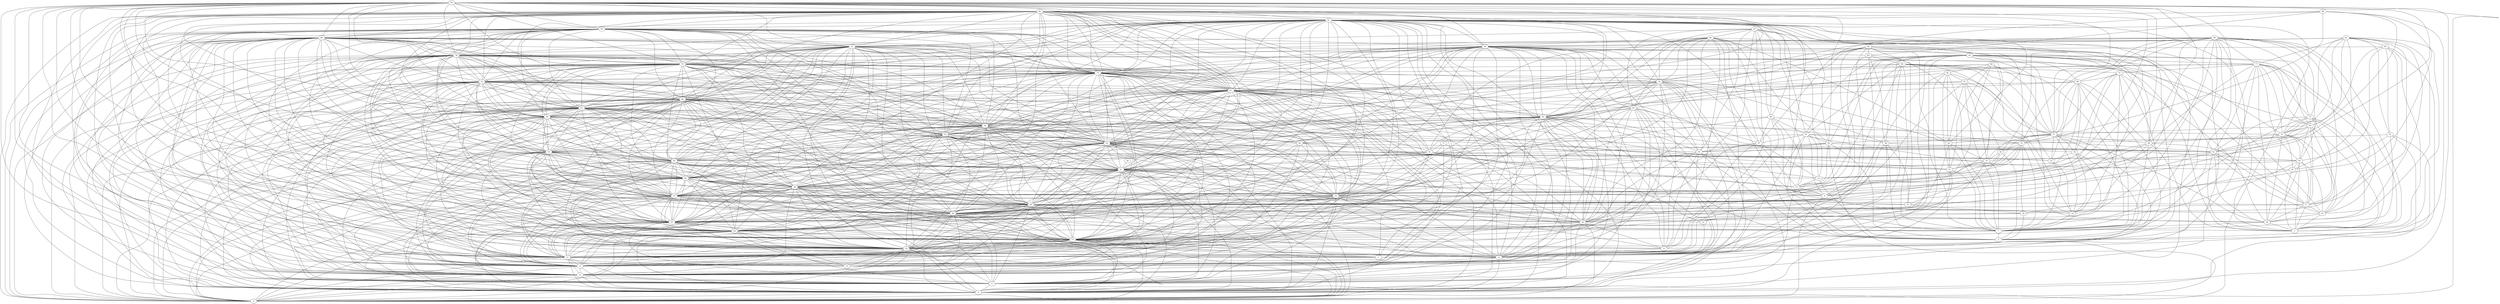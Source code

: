 digraph "sensornet-topology" {
label = "";
rankdir="BT";"0"->"4" [arrowhead = "both"] 
"0"->"6" [arrowhead = "both"] 
"0"->"8" [arrowhead = "both"] 
"0"->"9" [arrowhead = "both"] 
"0"->"11" [arrowhead = "both"] 
"0"->"16" [arrowhead = "both"] 
"0"->"17" [arrowhead = "both"] 
"0"->"24" [arrowhead = "both"] 
"0"->"25" [arrowhead = "both"] 
"0"->"26" [arrowhead = "both"] 
"0"->"28" [arrowhead = "both"] 
"0"->"37" [arrowhead = "both"] 
"0"->"38" [arrowhead = "both"] 
"0"->"40" [arrowhead = "both"] 
"0"->"41" [arrowhead = "both"] 
"0"->"42" [arrowhead = "both"] 
"0"->"45" [arrowhead = "both"] 
"0"->"54" [arrowhead = "both"] 
"0"->"56" [arrowhead = "both"] 
"0"->"58" [arrowhead = "both"] 
"0"->"59" [arrowhead = "both"] 
"0"->"61" [arrowhead = "both"] 
"0"->"66" [arrowhead = "both"] 
"0"->"67" [arrowhead = "both"] 
"0"->"74" [arrowhead = "both"] 
"0"->"75" [arrowhead = "both"] 
"0"->"76" [arrowhead = "both"] 
"0"->"78" [arrowhead = "both"] 
"0"->"87" [arrowhead = "both"] 
"0"->"88" [arrowhead = "both"] 
"0"->"90" [arrowhead = "both"] 
"0"->"91" [arrowhead = "both"] 
"0"->"92" [arrowhead = "both"] 
"0"->"95" [arrowhead = "both"] 
"1"->"19" [arrowhead = "both"] 
"1"->"23" [arrowhead = "both"] 
"1"->"27" [arrowhead = "both"] 
"1"->"35" [arrowhead = "both"] 
"1"->"43" [arrowhead = "both"] 
"1"->"44" [arrowhead = "both"] 
"1"->"49" [arrowhead = "both"] 
"1"->"54" [arrowhead = "both"] 
"1"->"69" [arrowhead = "both"] 
"1"->"73" [arrowhead = "both"] 
"1"->"77" [arrowhead = "both"] 
"1"->"85" [arrowhead = "both"] 
"1"->"91" [arrowhead = "both"] 
"1"->"93" [arrowhead = "both"] 
"1"->"94" [arrowhead = "both"] 
"1"->"99" [arrowhead = "both"] 
"2"->"16" [arrowhead = "both"] 
"2"->"17" [arrowhead = "both"] 
"2"->"21" [arrowhead = "both"] 
"2"->"32" [arrowhead = "both"] 
"2"->"38" [arrowhead = "both"] 
"2"->"42" [arrowhead = "both"] 
"2"->"64" [arrowhead = "both"] 
"2"->"66" [arrowhead = "both"] 
"2"->"67" [arrowhead = "both"] 
"2"->"71" [arrowhead = "both"] 
"2"->"82" [arrowhead = "both"] 
"2"->"83" [arrowhead = "both"] 
"2"->"88" [arrowhead = "both"] 
"3"->"7" [arrowhead = "both"] 
"3"->"13" [arrowhead = "both"] 
"3"->"14" [arrowhead = "both"] 
"3"->"29" [arrowhead = "both"] 
"3"->"39" [arrowhead = "both"] 
"3"->"48" [arrowhead = "both"] 
"3"->"57" [arrowhead = "both"] 
"3"->"59" [arrowhead = "both"] 
"3"->"62" [arrowhead = "both"] 
"3"->"64" [arrowhead = "both"] 
"3"->"77" [arrowhead = "both"] 
"3"->"79" [arrowhead = "both"] 
"3"->"89" [arrowhead = "both"] 
"3"->"97" [arrowhead = "both"] 
"3"->"98" [arrowhead = "both"] 
"4"->"5" [arrowhead = "both"] 
"4"->"6" [arrowhead = "both"] 
"4"->"8" [arrowhead = "both"] 
"4"->"11" [arrowhead = "both"] 
"4"->"12" [arrowhead = "both"] 
"4"->"16" [arrowhead = "both"] 
"4"->"17" [arrowhead = "both"] 
"4"->"20" [arrowhead = "both"] 
"4"->"24" [arrowhead = "both"] 
"4"->"25" [arrowhead = "both"] 
"4"->"26" [arrowhead = "both"] 
"4"->"28" [arrowhead = "both"] 
"4"->"31" [arrowhead = "both"] 
"4"->"34" [arrowhead = "both"] 
"4"->"37" [arrowhead = "both"] 
"4"->"38" [arrowhead = "both"] 
"4"->"40" [arrowhead = "both"] 
"4"->"41" [arrowhead = "both"] 
"4"->"42" [arrowhead = "both"] 
"4"->"45" [arrowhead = "both"] 
"4"->"55" [arrowhead = "both"] 
"4"->"56" [arrowhead = "both"] 
"4"->"58" [arrowhead = "both"] 
"4"->"61" [arrowhead = "both"] 
"4"->"62" [arrowhead = "both"] 
"4"->"66" [arrowhead = "both"] 
"4"->"67" [arrowhead = "both"] 
"4"->"70" [arrowhead = "both"] 
"4"->"71" [arrowhead = "both"] 
"4"->"74" [arrowhead = "both"] 
"4"->"75" [arrowhead = "both"] 
"4"->"76" [arrowhead = "both"] 
"4"->"78" [arrowhead = "both"] 
"4"->"79" [arrowhead = "both"] 
"4"->"84" [arrowhead = "both"] 
"4"->"87" [arrowhead = "both"] 
"4"->"88" [arrowhead = "both"] 
"4"->"90" [arrowhead = "both"] 
"4"->"91" [arrowhead = "both"] 
"4"->"92" [arrowhead = "both"] 
"4"->"95" [arrowhead = "both"] 
"5"->"6" [arrowhead = "both"] 
"5"->"11" [arrowhead = "both"] 
"5"->"12" [arrowhead = "both"] 
"5"->"16" [arrowhead = "both"] 
"5"->"17" [arrowhead = "both"] 
"5"->"20" [arrowhead = "both"] 
"5"->"24" [arrowhead = "both"] 
"5"->"25" [arrowhead = "both"] 
"5"->"26" [arrowhead = "both"] 
"5"->"28" [arrowhead = "both"] 
"5"->"34" [arrowhead = "both"] 
"5"->"37" [arrowhead = "both"] 
"5"->"38" [arrowhead = "both"] 
"5"->"40" [arrowhead = "both"] 
"5"->"41" [arrowhead = "both"] 
"5"->"42" [arrowhead = "both"] 
"5"->"54" [arrowhead = "both"] 
"5"->"56" [arrowhead = "both"] 
"5"->"61" [arrowhead = "both"] 
"5"->"62" [arrowhead = "both"] 
"5"->"65" [arrowhead = "both"] 
"5"->"66" [arrowhead = "both"] 
"5"->"67" [arrowhead = "both"] 
"5"->"70" [arrowhead = "both"] 
"5"->"74" [arrowhead = "both"] 
"5"->"75" [arrowhead = "both"] 
"5"->"76" [arrowhead = "both"] 
"5"->"78" [arrowhead = "both"] 
"5"->"84" [arrowhead = "both"] 
"5"->"87" [arrowhead = "both"] 
"5"->"88" [arrowhead = "both"] 
"5"->"90" [arrowhead = "both"] 
"5"->"91" [arrowhead = "both"] 
"5"->"92" [arrowhead = "both"] 
"6"->"8" [arrowhead = "both"] 
"6"->"11" [arrowhead = "both"] 
"6"->"12" [arrowhead = "both"] 
"6"->"16" [arrowhead = "both"] 
"6"->"17" [arrowhead = "both"] 
"6"->"24" [arrowhead = "both"] 
"6"->"25" [arrowhead = "both"] 
"6"->"26" [arrowhead = "both"] 
"6"->"28" [arrowhead = "both"] 
"6"->"34" [arrowhead = "both"] 
"6"->"37" [arrowhead = "both"] 
"6"->"38" [arrowhead = "both"] 
"6"->"40" [arrowhead = "both"] 
"6"->"41" [arrowhead = "both"] 
"6"->"42" [arrowhead = "both"] 
"6"->"45" [arrowhead = "both"] 
"6"->"54" [arrowhead = "both"] 
"6"->"55" [arrowhead = "both"] 
"6"->"58" [arrowhead = "both"] 
"6"->"61" [arrowhead = "both"] 
"6"->"62" [arrowhead = "both"] 
"6"->"66" [arrowhead = "both"] 
"6"->"67" [arrowhead = "both"] 
"6"->"74" [arrowhead = "both"] 
"6"->"75" [arrowhead = "both"] 
"6"->"76" [arrowhead = "both"] 
"6"->"78" [arrowhead = "both"] 
"6"->"84" [arrowhead = "both"] 
"6"->"87" [arrowhead = "both"] 
"6"->"88" [arrowhead = "both"] 
"6"->"90" [arrowhead = "both"] 
"6"->"91" [arrowhead = "both"] 
"6"->"92" [arrowhead = "both"] 
"6"->"95" [arrowhead = "both"] 
"7"->"18" [arrowhead = "both"] 
"7"->"19" [arrowhead = "both"] 
"7"->"22" [arrowhead = "both"] 
"7"->"30" [arrowhead = "both"] 
"7"->"31" [arrowhead = "both"] 
"7"->"32" [arrowhead = "both"] 
"7"->"36" [arrowhead = "both"] 
"7"->"37" [arrowhead = "both"] 
"7"->"45" [arrowhead = "both"] 
"7"->"46" [arrowhead = "both"] 
"7"->"49" [arrowhead = "both"] 
"7"->"53" [arrowhead = "both"] 
"7"->"63" [arrowhead = "both"] 
"7"->"66" [arrowhead = "both"] 
"7"->"68" [arrowhead = "both"] 
"7"->"72" [arrowhead = "both"] 
"7"->"79" [arrowhead = "both"] 
"7"->"80" [arrowhead = "both"] 
"7"->"81" [arrowhead = "both"] 
"7"->"82" [arrowhead = "both"] 
"7"->"86" [arrowhead = "both"] 
"7"->"96" [arrowhead = "both"] 
"7"->"99" [arrowhead = "both"] 
"8"->"11" [arrowhead = "both"] 
"8"->"16" [arrowhead = "both"] 
"8"->"17" [arrowhead = "both"] 
"8"->"24" [arrowhead = "both"] 
"8"->"25" [arrowhead = "both"] 
"8"->"26" [arrowhead = "both"] 
"8"->"28" [arrowhead = "both"] 
"8"->"37" [arrowhead = "both"] 
"8"->"38" [arrowhead = "both"] 
"8"->"40" [arrowhead = "both"] 
"8"->"41" [arrowhead = "both"] 
"8"->"42" [arrowhead = "both"] 
"8"->"45" [arrowhead = "both"] 
"8"->"54" [arrowhead = "both"] 
"8"->"56" [arrowhead = "both"] 
"8"->"61" [arrowhead = "both"] 
"8"->"62" [arrowhead = "both"] 
"8"->"65" [arrowhead = "both"] 
"8"->"66" [arrowhead = "both"] 
"8"->"67" [arrowhead = "both"] 
"8"->"74" [arrowhead = "both"] 
"8"->"75" [arrowhead = "both"] 
"8"->"76" [arrowhead = "both"] 
"8"->"78" [arrowhead = "both"] 
"8"->"80" [arrowhead = "both"] 
"8"->"83" [arrowhead = "both"] 
"8"->"87" [arrowhead = "both"] 
"8"->"88" [arrowhead = "both"] 
"8"->"90" [arrowhead = "both"] 
"8"->"91" [arrowhead = "both"] 
"8"->"92" [arrowhead = "both"] 
"8"->"95" [arrowhead = "both"] 
"9"->"13" [arrowhead = "both"] 
"9"->"39" [arrowhead = "both"] 
"9"->"41" [arrowhead = "both"] 
"9"->"42" [arrowhead = "both"] 
"9"->"43" [arrowhead = "both"] 
"9"->"63" [arrowhead = "both"] 
"9"->"72" [arrowhead = "both"] 
"9"->"80" [arrowhead = "both"] 
"9"->"91" [arrowhead = "both"] 
"9"->"92" [arrowhead = "both"] 
"9"->"93" [arrowhead = "both"] 
"10"->"11" [arrowhead = "both"] 
"10"->"13" [arrowhead = "both"] 
"10"->"16" [arrowhead = "both"] 
"10"->"24" [arrowhead = "both"] 
"10"->"25" [arrowhead = "both"] 
"10"->"34" [arrowhead = "both"] 
"10"->"61" [arrowhead = "both"] 
"10"->"63" [arrowhead = "both"] 
"10"->"66" [arrowhead = "both"] 
"10"->"74" [arrowhead = "both"] 
"10"->"75" [arrowhead = "both"] 
"10"->"93" [arrowhead = "both"] 
"11"->"16" [arrowhead = "both"] 
"11"->"17" [arrowhead = "both"] 
"11"->"24" [arrowhead = "both"] 
"11"->"25" [arrowhead = "both"] 
"11"->"26" [arrowhead = "both"] 
"11"->"28" [arrowhead = "both"] 
"11"->"30" [arrowhead = "both"] 
"11"->"34" [arrowhead = "both"] 
"11"->"37" [arrowhead = "both"] 
"11"->"38" [arrowhead = "both"] 
"11"->"40" [arrowhead = "both"] 
"11"->"41" [arrowhead = "both"] 
"11"->"42" [arrowhead = "both"] 
"11"->"45" [arrowhead = "both"] 
"11"->"54" [arrowhead = "both"] 
"11"->"55" [arrowhead = "both"] 
"11"->"56" [arrowhead = "both"] 
"11"->"58" [arrowhead = "both"] 
"11"->"60" [arrowhead = "both"] 
"11"->"66" [arrowhead = "both"] 
"11"->"67" [arrowhead = "both"] 
"11"->"74" [arrowhead = "both"] 
"11"->"75" [arrowhead = "both"] 
"11"->"76" [arrowhead = "both"] 
"11"->"78" [arrowhead = "both"] 
"11"->"87" [arrowhead = "both"] 
"11"->"88" [arrowhead = "both"] 
"11"->"90" [arrowhead = "both"] 
"11"->"91" [arrowhead = "both"] 
"11"->"92" [arrowhead = "both"] 
"11"->"95" [arrowhead = "both"] 
"12"->"15" [arrowhead = "both"] 
"12"->"17" [arrowhead = "both"] 
"12"->"20" [arrowhead = "both"] 
"12"->"25" [arrowhead = "both"] 
"12"->"26" [arrowhead = "both"] 
"12"->"34" [arrowhead = "both"] 
"12"->"39" [arrowhead = "both"] 
"12"->"41" [arrowhead = "both"] 
"12"->"45" [arrowhead = "both"] 
"12"->"46" [arrowhead = "both"] 
"12"->"54" [arrowhead = "both"] 
"12"->"55" [arrowhead = "both"] 
"12"->"56" [arrowhead = "both"] 
"12"->"65" [arrowhead = "both"] 
"12"->"67" [arrowhead = "both"] 
"12"->"70" [arrowhead = "both"] 
"12"->"75" [arrowhead = "both"] 
"12"->"76" [arrowhead = "both"] 
"12"->"84" [arrowhead = "both"] 
"12"->"85" [arrowhead = "both"] 
"12"->"89" [arrowhead = "both"] 
"12"->"91" [arrowhead = "both"] 
"12"->"96" [arrowhead = "both"] 
"12"->"99" [arrowhead = "both"] 
"13"->"14" [arrowhead = "both"] 
"13"->"43" [arrowhead = "both"] 
"13"->"47" [arrowhead = "both"] 
"13"->"53" [arrowhead = "both"] 
"13"->"59" [arrowhead = "both"] 
"13"->"60" [arrowhead = "both"] 
"13"->"64" [arrowhead = "both"] 
"13"->"74" [arrowhead = "both"] 
"13"->"93" [arrowhead = "both"] 
"13"->"97" [arrowhead = "both"] 
"14"->"41" [arrowhead = "both"] 
"14"->"44" [arrowhead = "both"] 
"14"->"47" [arrowhead = "both"] 
"14"->"53" [arrowhead = "both"] 
"14"->"56" [arrowhead = "both"] 
"14"->"63" [arrowhead = "both"] 
"14"->"86" [arrowhead = "both"] 
"14"->"97" [arrowhead = "both"] 
"15"->"17" [arrowhead = "both"] 
"15"->"20" [arrowhead = "both"] 
"15"->"34" [arrowhead = "both"] 
"15"->"39" [arrowhead = "both"] 
"15"->"40" [arrowhead = "both"] 
"15"->"47" [arrowhead = "both"] 
"15"->"62" [arrowhead = "both"] 
"15"->"68" [arrowhead = "both"] 
"15"->"70" [arrowhead = "both"] 
"15"->"84" [arrowhead = "both"] 
"15"->"89" [arrowhead = "both"] 
"15"->"97" [arrowhead = "both"] 
"16"->"17" [arrowhead = "both"] 
"16"->"24" [arrowhead = "both"] 
"16"->"25" [arrowhead = "both"] 
"16"->"26" [arrowhead = "both"] 
"16"->"28" [arrowhead = "both"] 
"16"->"37" [arrowhead = "both"] 
"16"->"38" [arrowhead = "both"] 
"16"->"40" [arrowhead = "both"] 
"16"->"41" [arrowhead = "both"] 
"16"->"42" [arrowhead = "both"] 
"16"->"45" [arrowhead = "both"] 
"16"->"52" [arrowhead = "both"] 
"16"->"54" [arrowhead = "both"] 
"16"->"55" [arrowhead = "both"] 
"16"->"56" [arrowhead = "both"] 
"16"->"58" [arrowhead = "both"] 
"16"->"60" [arrowhead = "both"] 
"16"->"61" [arrowhead = "both"] 
"16"->"65" [arrowhead = "both"] 
"16"->"67" [arrowhead = "both"] 
"16"->"74" [arrowhead = "both"] 
"16"->"75" [arrowhead = "both"] 
"16"->"76" [arrowhead = "both"] 
"16"->"78" [arrowhead = "both"] 
"16"->"84" [arrowhead = "both"] 
"16"->"87" [arrowhead = "both"] 
"16"->"88" [arrowhead = "both"] 
"16"->"90" [arrowhead = "both"] 
"16"->"91" [arrowhead = "both"] 
"16"->"92" [arrowhead = "both"] 
"16"->"95" [arrowhead = "both"] 
"16"->"99" [arrowhead = "both"] 
"17"->"20" [arrowhead = "both"] 
"17"->"24" [arrowhead = "both"] 
"17"->"25" [arrowhead = "both"] 
"17"->"26" [arrowhead = "both"] 
"17"->"28" [arrowhead = "both"] 
"17"->"31" [arrowhead = "both"] 
"17"->"34" [arrowhead = "both"] 
"17"->"37" [arrowhead = "both"] 
"17"->"38" [arrowhead = "both"] 
"17"->"40" [arrowhead = "both"] 
"17"->"41" [arrowhead = "both"] 
"17"->"42" [arrowhead = "both"] 
"17"->"45" [arrowhead = "both"] 
"17"->"52" [arrowhead = "both"] 
"17"->"54" [arrowhead = "both"] 
"17"->"55" [arrowhead = "both"] 
"17"->"56" [arrowhead = "both"] 
"17"->"58" [arrowhead = "both"] 
"17"->"61" [arrowhead = "both"] 
"17"->"62" [arrowhead = "both"] 
"17"->"65" [arrowhead = "both"] 
"17"->"66" [arrowhead = "both"] 
"17"->"70" [arrowhead = "both"] 
"17"->"74" [arrowhead = "both"] 
"17"->"75" [arrowhead = "both"] 
"17"->"76" [arrowhead = "both"] 
"17"->"78" [arrowhead = "both"] 
"17"->"84" [arrowhead = "both"] 
"17"->"87" [arrowhead = "both"] 
"17"->"88" [arrowhead = "both"] 
"17"->"90" [arrowhead = "both"] 
"17"->"91" [arrowhead = "both"] 
"17"->"92" [arrowhead = "both"] 
"17"->"93" [arrowhead = "both"] 
"17"->"95" [arrowhead = "both"] 
"18"->"22" [arrowhead = "both"] 
"18"->"28" [arrowhead = "both"] 
"18"->"30" [arrowhead = "both"] 
"18"->"49" [arrowhead = "both"] 
"18"->"57" [arrowhead = "both"] 
"18"->"72" [arrowhead = "both"] 
"18"->"80" [arrowhead = "both"] 
"18"->"81" [arrowhead = "both"] 
"18"->"92" [arrowhead = "both"] 
"18"->"99" [arrowhead = "both"] 
"19"->"23" [arrowhead = "both"] 
"19"->"27" [arrowhead = "both"] 
"19"->"28" [arrowhead = "both"] 
"19"->"43" [arrowhead = "both"] 
"19"->"44" [arrowhead = "both"] 
"19"->"51" [arrowhead = "both"] 
"19"->"57" [arrowhead = "both"] 
"19"->"72" [arrowhead = "both"] 
"19"->"73" [arrowhead = "both"] 
"19"->"77" [arrowhead = "both"] 
"19"->"93" [arrowhead = "both"] 
"19"->"94" [arrowhead = "both"] 
"20"->"26" [arrowhead = "both"] 
"20"->"34" [arrowhead = "both"] 
"20"->"39" [arrowhead = "both"] 
"20"->"41" [arrowhead = "both"] 
"20"->"46" [arrowhead = "both"] 
"20"->"47" [arrowhead = "both"] 
"20"->"52" [arrowhead = "both"] 
"20"->"54" [arrowhead = "both"] 
"20"->"55" [arrowhead = "both"] 
"20"->"62" [arrowhead = "both"] 
"20"->"65" [arrowhead = "both"] 
"20"->"67" [arrowhead = "both"] 
"20"->"72" [arrowhead = "both"] 
"20"->"76" [arrowhead = "both"] 
"20"->"84" [arrowhead = "both"] 
"20"->"89" [arrowhead = "both"] 
"20"->"91" [arrowhead = "both"] 
"20"->"96" [arrowhead = "both"] 
"20"->"97" [arrowhead = "both"] 
"21"->"28" [arrowhead = "both"] 
"21"->"29" [arrowhead = "both"] 
"21"->"52" [arrowhead = "both"] 
"21"->"73" [arrowhead = "both"] 
"22"->"30" [arrowhead = "both"] 
"22"->"45" [arrowhead = "both"] 
"22"->"57" [arrowhead = "both"] 
"22"->"61" [arrowhead = "both"] 
"22"->"68" [arrowhead = "both"] 
"22"->"80" [arrowhead = "both"] 
"23"->"27" [arrowhead = "both"] 
"23"->"43" [arrowhead = "both"] 
"23"->"44" [arrowhead = "both"] 
"23"->"51" [arrowhead = "both"] 
"23"->"69" [arrowhead = "both"] 
"23"->"77" [arrowhead = "both"] 
"23"->"90" [arrowhead = "both"] 
"23"->"93" [arrowhead = "both"] 
"23"->"94" [arrowhead = "both"] 
"23"->"99" [arrowhead = "both"] 
"24"->"25" [arrowhead = "both"] 
"24"->"26" [arrowhead = "both"] 
"24"->"28" [arrowhead = "both"] 
"24"->"37" [arrowhead = "both"] 
"24"->"38" [arrowhead = "both"] 
"24"->"40" [arrowhead = "both"] 
"24"->"42" [arrowhead = "both"] 
"24"->"44" [arrowhead = "both"] 
"24"->"45" [arrowhead = "both"] 
"24"->"54" [arrowhead = "both"] 
"24"->"55" [arrowhead = "both"] 
"24"->"56" [arrowhead = "both"] 
"24"->"58" [arrowhead = "both"] 
"24"->"60" [arrowhead = "both"] 
"24"->"61" [arrowhead = "both"] 
"24"->"66" [arrowhead = "both"] 
"24"->"67" [arrowhead = "both"] 
"24"->"75" [arrowhead = "both"] 
"24"->"76" [arrowhead = "both"] 
"24"->"78" [arrowhead = "both"] 
"24"->"87" [arrowhead = "both"] 
"24"->"88" [arrowhead = "both"] 
"24"->"90" [arrowhead = "both"] 
"24"->"91" [arrowhead = "both"] 
"24"->"92" [arrowhead = "both"] 
"24"->"95" [arrowhead = "both"] 
"25"->"26" [arrowhead = "both"] 
"25"->"28" [arrowhead = "both"] 
"25"->"34" [arrowhead = "both"] 
"25"->"36" [arrowhead = "both"] 
"25"->"37" [arrowhead = "both"] 
"25"->"38" [arrowhead = "both"] 
"25"->"40" [arrowhead = "both"] 
"25"->"41" [arrowhead = "both"] 
"25"->"42" [arrowhead = "both"] 
"25"->"45" [arrowhead = "both"] 
"25"->"54" [arrowhead = "both"] 
"25"->"55" [arrowhead = "both"] 
"25"->"56" [arrowhead = "both"] 
"25"->"58" [arrowhead = "both"] 
"25"->"60" [arrowhead = "both"] 
"25"->"61" [arrowhead = "both"] 
"25"->"62" [arrowhead = "both"] 
"25"->"66" [arrowhead = "both"] 
"25"->"67" [arrowhead = "both"] 
"25"->"74" [arrowhead = "both"] 
"25"->"76" [arrowhead = "both"] 
"25"->"78" [arrowhead = "both"] 
"25"->"84" [arrowhead = "both"] 
"25"->"87" [arrowhead = "both"] 
"25"->"88" [arrowhead = "both"] 
"25"->"90" [arrowhead = "both"] 
"25"->"91" [arrowhead = "both"] 
"25"->"92" [arrowhead = "both"] 
"25"->"95" [arrowhead = "both"] 
"26"->"27" [arrowhead = "both"] 
"26"->"28" [arrowhead = "both"] 
"26"->"34" [arrowhead = "both"] 
"26"->"37" [arrowhead = "both"] 
"26"->"38" [arrowhead = "both"] 
"26"->"40" [arrowhead = "both"] 
"26"->"41" [arrowhead = "both"] 
"26"->"42" [arrowhead = "both"] 
"26"->"45" [arrowhead = "both"] 
"26"->"54" [arrowhead = "both"] 
"26"->"55" [arrowhead = "both"] 
"26"->"56" [arrowhead = "both"] 
"26"->"58" [arrowhead = "both"] 
"26"->"61" [arrowhead = "both"] 
"26"->"62" [arrowhead = "both"] 
"26"->"66" [arrowhead = "both"] 
"26"->"67" [arrowhead = "both"] 
"26"->"70" [arrowhead = "both"] 
"26"->"71" [arrowhead = "both"] 
"26"->"74" [arrowhead = "both"] 
"26"->"75" [arrowhead = "both"] 
"26"->"78" [arrowhead = "both"] 
"26"->"84" [arrowhead = "both"] 
"26"->"87" [arrowhead = "both"] 
"26"->"88" [arrowhead = "both"] 
"26"->"90" [arrowhead = "both"] 
"26"->"91" [arrowhead = "both"] 
"26"->"92" [arrowhead = "both"] 
"26"->"95" [arrowhead = "both"] 
"27"->"37" [arrowhead = "both"] 
"27"->"43" [arrowhead = "both"] 
"27"->"44" [arrowhead = "both"] 
"27"->"49" [arrowhead = "both"] 
"27"->"51" [arrowhead = "both"] 
"27"->"69" [arrowhead = "both"] 
"27"->"73" [arrowhead = "both"] 
"27"->"93" [arrowhead = "both"] 
"27"->"94" [arrowhead = "both"] 
"27"->"99" [arrowhead = "both"] 
"28"->"37" [arrowhead = "both"] 
"28"->"38" [arrowhead = "both"] 
"28"->"40" [arrowhead = "both"] 
"28"->"41" [arrowhead = "both"] 
"28"->"42" [arrowhead = "both"] 
"28"->"45" [arrowhead = "both"] 
"28"->"54" [arrowhead = "both"] 
"28"->"55" [arrowhead = "both"] 
"28"->"56" [arrowhead = "both"] 
"28"->"58" [arrowhead = "both"] 
"28"->"61" [arrowhead = "both"] 
"28"->"66" [arrowhead = "both"] 
"28"->"67" [arrowhead = "both"] 
"28"->"68" [arrowhead = "both"] 
"28"->"69" [arrowhead = "both"] 
"28"->"74" [arrowhead = "both"] 
"28"->"75" [arrowhead = "both"] 
"28"->"76" [arrowhead = "both"] 
"28"->"81" [arrowhead = "both"] 
"28"->"82" [arrowhead = "both"] 
"28"->"87" [arrowhead = "both"] 
"28"->"88" [arrowhead = "both"] 
"28"->"89" [arrowhead = "both"] 
"28"->"90" [arrowhead = "both"] 
"28"->"91" [arrowhead = "both"] 
"28"->"92" [arrowhead = "both"] 
"28"->"95" [arrowhead = "both"] 
"29"->"33" [arrowhead = "both"] 
"29"->"35" [arrowhead = "both"] 
"29"->"40" [arrowhead = "both"] 
"29"->"53" [arrowhead = "both"] 
"29"->"85" [arrowhead = "both"] 
"30"->"57" [arrowhead = "both"] 
"30"->"66" [arrowhead = "both"] 
"30"->"68" [arrowhead = "both"] 
"30"->"72" [arrowhead = "both"] 
"31"->"32" [arrowhead = "both"] 
"31"->"36" [arrowhead = "both"] 
"31"->"54" [arrowhead = "both"] 
"31"->"57" [arrowhead = "both"] 
"31"->"67" [arrowhead = "both"] 
"31"->"74" [arrowhead = "both"] 
"31"->"82" [arrowhead = "both"] 
"31"->"86" [arrowhead = "both"] 
"32"->"36" [arrowhead = "both"] 
"32"->"48" [arrowhead = "both"] 
"32"->"52" [arrowhead = "both"] 
"32"->"57" [arrowhead = "both"] 
"32"->"81" [arrowhead = "both"] 
"32"->"86" [arrowhead = "both"] 
"32"->"95" [arrowhead = "both"] 
"33"->"37" [arrowhead = "both"] 
"33"->"41" [arrowhead = "both"] 
"33"->"46" [arrowhead = "both"] 
"33"->"48" [arrowhead = "both"] 
"33"->"96" [arrowhead = "both"] 
"33"->"98" [arrowhead = "both"] 
"34"->"38" [arrowhead = "both"] 
"34"->"39" [arrowhead = "both"] 
"34"->"40" [arrowhead = "both"] 
"34"->"41" [arrowhead = "both"] 
"34"->"42" [arrowhead = "both"] 
"34"->"49" [arrowhead = "both"] 
"34"->"54" [arrowhead = "both"] 
"34"->"55" [arrowhead = "both"] 
"34"->"56" [arrowhead = "both"] 
"34"->"60" [arrowhead = "both"] 
"34"->"62" [arrowhead = "both"] 
"34"->"65" [arrowhead = "both"] 
"34"->"67" [arrowhead = "both"] 
"34"->"70" [arrowhead = "both"] 
"34"->"75" [arrowhead = "both"] 
"34"->"76" [arrowhead = "both"] 
"34"->"89" [arrowhead = "both"] 
"34"->"90" [arrowhead = "both"] 
"34"->"91" [arrowhead = "both"] 
"34"->"92" [arrowhead = "both"] 
"34"->"99" [arrowhead = "both"] 
"35"->"44" [arrowhead = "both"] 
"35"->"51" [arrowhead = "both"] 
"35"->"63" [arrowhead = "both"] 
"35"->"79" [arrowhead = "both"] 
"35"->"94" [arrowhead = "both"] 
"36"->"57" [arrowhead = "both"] 
"36"->"75" [arrowhead = "both"] 
"36"->"81" [arrowhead = "both"] 
"36"->"82" [arrowhead = "both"] 
"36"->"89" [arrowhead = "both"] 
"36"->"91" [arrowhead = "both"] 
"37"->"38" [arrowhead = "both"] 
"37"->"40" [arrowhead = "both"] 
"37"->"41" [arrowhead = "both"] 
"37"->"42" [arrowhead = "both"] 
"37"->"45" [arrowhead = "both"] 
"37"->"49" [arrowhead = "both"] 
"37"->"53" [arrowhead = "both"] 
"37"->"54" [arrowhead = "both"] 
"37"->"55" [arrowhead = "both"] 
"37"->"56" [arrowhead = "both"] 
"37"->"58" [arrowhead = "both"] 
"37"->"61" [arrowhead = "both"] 
"37"->"66" [arrowhead = "both"] 
"37"->"67" [arrowhead = "both"] 
"37"->"74" [arrowhead = "both"] 
"37"->"75" [arrowhead = "both"] 
"37"->"76" [arrowhead = "both"] 
"37"->"78" [arrowhead = "both"] 
"37"->"88" [arrowhead = "both"] 
"37"->"90" [arrowhead = "both"] 
"37"->"91" [arrowhead = "both"] 
"37"->"92" [arrowhead = "both"] 
"37"->"93" [arrowhead = "both"] 
"37"->"95" [arrowhead = "both"] 
"38"->"40" [arrowhead = "both"] 
"38"->"41" [arrowhead = "both"] 
"38"->"42" [arrowhead = "both"] 
"38"->"45" [arrowhead = "both"] 
"38"->"52" [arrowhead = "both"] 
"38"->"54" [arrowhead = "both"] 
"38"->"55" [arrowhead = "both"] 
"38"->"56" [arrowhead = "both"] 
"38"->"58" [arrowhead = "both"] 
"38"->"61" [arrowhead = "both"] 
"38"->"65" [arrowhead = "both"] 
"38"->"66" [arrowhead = "both"] 
"38"->"67" [arrowhead = "both"] 
"38"->"74" [arrowhead = "both"] 
"38"->"75" [arrowhead = "both"] 
"38"->"76" [arrowhead = "both"] 
"38"->"78" [arrowhead = "both"] 
"38"->"87" [arrowhead = "both"] 
"38"->"90" [arrowhead = "both"] 
"38"->"91" [arrowhead = "both"] 
"38"->"92" [arrowhead = "both"] 
"38"->"95" [arrowhead = "both"] 
"38"->"96" [arrowhead = "both"] 
"39"->"47" [arrowhead = "both"] 
"39"->"53" [arrowhead = "both"] 
"39"->"54" [arrowhead = "both"] 
"39"->"59" [arrowhead = "both"] 
"39"->"62" [arrowhead = "both"] 
"39"->"65" [arrowhead = "both"] 
"39"->"70" [arrowhead = "both"] 
"39"->"84" [arrowhead = "both"] 
"39"->"97" [arrowhead = "both"] 
"40"->"41" [arrowhead = "both"] 
"40"->"42" [arrowhead = "both"] 
"40"->"45" [arrowhead = "both"] 
"40"->"54" [arrowhead = "both"] 
"40"->"55" [arrowhead = "both"] 
"40"->"56" [arrowhead = "both"] 
"40"->"58" [arrowhead = "both"] 
"40"->"61" [arrowhead = "both"] 
"40"->"62" [arrowhead = "both"] 
"40"->"66" [arrowhead = "both"] 
"40"->"67" [arrowhead = "both"] 
"40"->"74" [arrowhead = "both"] 
"40"->"75" [arrowhead = "both"] 
"40"->"76" [arrowhead = "both"] 
"40"->"78" [arrowhead = "both"] 
"40"->"84" [arrowhead = "both"] 
"40"->"87" [arrowhead = "both"] 
"40"->"88" [arrowhead = "both"] 
"40"->"91" [arrowhead = "both"] 
"40"->"92" [arrowhead = "both"] 
"40"->"95" [arrowhead = "both"] 
"41"->"42" [arrowhead = "both"] 
"41"->"45" [arrowhead = "both"] 
"41"->"48" [arrowhead = "both"] 
"41"->"50" [arrowhead = "both"] 
"41"->"54" [arrowhead = "both"] 
"41"->"55" [arrowhead = "both"] 
"41"->"56" [arrowhead = "both"] 
"41"->"58" [arrowhead = "both"] 
"41"->"59" [arrowhead = "both"] 
"41"->"61" [arrowhead = "both"] 
"41"->"62" [arrowhead = "both"] 
"41"->"64" [arrowhead = "both"] 
"41"->"66" [arrowhead = "both"] 
"41"->"67" [arrowhead = "both"] 
"41"->"70" [arrowhead = "both"] 
"41"->"75" [arrowhead = "both"] 
"41"->"76" [arrowhead = "both"] 
"41"->"78" [arrowhead = "both"] 
"41"->"84" [arrowhead = "both"] 
"41"->"87" [arrowhead = "both"] 
"41"->"88" [arrowhead = "both"] 
"41"->"90" [arrowhead = "both"] 
"41"->"92" [arrowhead = "both"] 
"41"->"95" [arrowhead = "both"] 
"42"->"45" [arrowhead = "both"] 
"42"->"52" [arrowhead = "both"] 
"42"->"54" [arrowhead = "both"] 
"42"->"55" [arrowhead = "both"] 
"42"->"56" [arrowhead = "both"] 
"42"->"58" [arrowhead = "both"] 
"42"->"59" [arrowhead = "both"] 
"42"->"61" [arrowhead = "both"] 
"42"->"66" [arrowhead = "both"] 
"42"->"67" [arrowhead = "both"] 
"42"->"74" [arrowhead = "both"] 
"42"->"75" [arrowhead = "both"] 
"42"->"76" [arrowhead = "both"] 
"42"->"78" [arrowhead = "both"] 
"42"->"84" [arrowhead = "both"] 
"42"->"87" [arrowhead = "both"] 
"42"->"88" [arrowhead = "both"] 
"42"->"90" [arrowhead = "both"] 
"42"->"91" [arrowhead = "both"] 
"42"->"95" [arrowhead = "both"] 
"43"->"46" [arrowhead = "both"] 
"43"->"51" [arrowhead = "both"] 
"43"->"58" [arrowhead = "both"] 
"43"->"59" [arrowhead = "both"] 
"43"->"60" [arrowhead = "both"] 
"43"->"63" [arrowhead = "both"] 
"43"->"69" [arrowhead = "both"] 
"43"->"73" [arrowhead = "both"] 
"43"->"77" [arrowhead = "both"] 
"43"->"96" [arrowhead = "both"] 
"43"->"99" [arrowhead = "both"] 
"44"->"45" [arrowhead = "both"] 
"44"->"51" [arrowhead = "both"] 
"44"->"69" [arrowhead = "both"] 
"44"->"73" [arrowhead = "both"] 
"44"->"74" [arrowhead = "both"] 
"44"->"77" [arrowhead = "both"] 
"44"->"85" [arrowhead = "both"] 
"45"->"54" [arrowhead = "both"] 
"45"->"56" [arrowhead = "both"] 
"45"->"58" [arrowhead = "both"] 
"45"->"61" [arrowhead = "both"] 
"45"->"66" [arrowhead = "both"] 
"45"->"67" [arrowhead = "both"] 
"45"->"74" [arrowhead = "both"] 
"45"->"75" [arrowhead = "both"] 
"45"->"76" [arrowhead = "both"] 
"45"->"78" [arrowhead = "both"] 
"45"->"87" [arrowhead = "both"] 
"45"->"88" [arrowhead = "both"] 
"45"->"90" [arrowhead = "both"] 
"45"->"91" [arrowhead = "both"] 
"45"->"92" [arrowhead = "both"] 
"46"->"57" [arrowhead = "both"] 
"46"->"62" [arrowhead = "both"] 
"46"->"70" [arrowhead = "both"] 
"46"->"83" [arrowhead = "both"] 
"46"->"93" [arrowhead = "both"] 
"47"->"63" [arrowhead = "both"] 
"47"->"64" [arrowhead = "both"] 
"47"->"65" [arrowhead = "both"] 
"47"->"70" [arrowhead = "both"] 
"47"->"89" [arrowhead = "both"] 
"47"->"98" [arrowhead = "both"] 
"48"->"53" [arrowhead = "both"] 
"48"->"83" [arrowhead = "both"] 
"48"->"91" [arrowhead = "both"] 
"49"->"51" [arrowhead = "both"] 
"49"->"57" [arrowhead = "both"] 
"49"->"68" [arrowhead = "both"] 
"49"->"77" [arrowhead = "both"] 
"49"->"84" [arrowhead = "both"] 
"49"->"87" [arrowhead = "both"] 
"49"->"99" [arrowhead = "both"] 
"51"->"58" [arrowhead = "both"] 
"51"->"69" [arrowhead = "both"] 
"51"->"73" [arrowhead = "both"] 
"51"->"77" [arrowhead = "both"] 
"51"->"85" [arrowhead = "both"] 
"51"->"93" [arrowhead = "both"] 
"51"->"94" [arrowhead = "both"] 
"51"->"99" [arrowhead = "both"] 
"52"->"66" [arrowhead = "both"] 
"52"->"67" [arrowhead = "both"] 
"52"->"71" [arrowhead = "both"] 
"52"->"82" [arrowhead = "both"] 
"52"->"88" [arrowhead = "both"] 
"52"->"89" [arrowhead = "both"] 
"52"->"92" [arrowhead = "both"] 
"53"->"57" [arrowhead = "both"] 
"53"->"63" [arrowhead = "both"] 
"53"->"64" [arrowhead = "both"] 
"53"->"79" [arrowhead = "both"] 
"53"->"89" [arrowhead = "both"] 
"53"->"98" [arrowhead = "both"] 
"53"->"99" [arrowhead = "both"] 
"54"->"55" [arrowhead = "both"] 
"54"->"56" [arrowhead = "both"] 
"54"->"58" [arrowhead = "both"] 
"54"->"61" [arrowhead = "both"] 
"54"->"62" [arrowhead = "both"] 
"54"->"66" [arrowhead = "both"] 
"54"->"67" [arrowhead = "both"] 
"54"->"68" [arrowhead = "both"] 
"54"->"70" [arrowhead = "both"] 
"54"->"74" [arrowhead = "both"] 
"54"->"75" [arrowhead = "both"] 
"54"->"76" [arrowhead = "both"] 
"54"->"78" [arrowhead = "both"] 
"54"->"81" [arrowhead = "both"] 
"54"->"84" [arrowhead = "both"] 
"54"->"87" [arrowhead = "both"] 
"54"->"88" [arrowhead = "both"] 
"54"->"90" [arrowhead = "both"] 
"54"->"91" [arrowhead = "both"] 
"54"->"92" [arrowhead = "both"] 
"54"->"95" [arrowhead = "both"] 
"55"->"56" [arrowhead = "both"] 
"55"->"61" [arrowhead = "both"] 
"55"->"62" [arrowhead = "both"] 
"55"->"66" [arrowhead = "both"] 
"55"->"67" [arrowhead = "both"] 
"55"->"70" [arrowhead = "both"] 
"55"->"74" [arrowhead = "both"] 
"55"->"75" [arrowhead = "both"] 
"55"->"76" [arrowhead = "both"] 
"55"->"78" [arrowhead = "both"] 
"55"->"80" [arrowhead = "both"] 
"55"->"84" [arrowhead = "both"] 
"55"->"87" [arrowhead = "both"] 
"55"->"88" [arrowhead = "both"] 
"55"->"90" [arrowhead = "both"] 
"55"->"91" [arrowhead = "both"] 
"55"->"92" [arrowhead = "both"] 
"56"->"58" [arrowhead = "both"] 
"56"->"61" [arrowhead = "both"] 
"56"->"62" [arrowhead = "both"] 
"56"->"64" [arrowhead = "both"] 
"56"->"66" [arrowhead = "both"] 
"56"->"67" [arrowhead = "both"] 
"56"->"74" [arrowhead = "both"] 
"56"->"75" [arrowhead = "both"] 
"56"->"76" [arrowhead = "both"] 
"56"->"78" [arrowhead = "both"] 
"56"->"84" [arrowhead = "both"] 
"56"->"86" [arrowhead = "both"] 
"56"->"87" [arrowhead = "both"] 
"56"->"88" [arrowhead = "both"] 
"56"->"90" [arrowhead = "both"] 
"56"->"91" [arrowhead = "both"] 
"56"->"92" [arrowhead = "both"] 
"56"->"95" [arrowhead = "both"] 
"57"->"68" [arrowhead = "both"] 
"57"->"69" [arrowhead = "both"] 
"57"->"72" [arrowhead = "both"] 
"57"->"80" [arrowhead = "both"] 
"57"->"81" [arrowhead = "both"] 
"57"->"82" [arrowhead = "both"] 
"57"->"86" [arrowhead = "both"] 
"57"->"92" [arrowhead = "both"] 
"57"->"96" [arrowhead = "both"] 
"57"->"99" [arrowhead = "both"] 
"58"->"61" [arrowhead = "both"] 
"58"->"66" [arrowhead = "both"] 
"58"->"67" [arrowhead = "both"] 
"58"->"74" [arrowhead = "both"] 
"58"->"75" [arrowhead = "both"] 
"58"->"76" [arrowhead = "both"] 
"58"->"78" [arrowhead = "both"] 
"58"->"87" [arrowhead = "both"] 
"58"->"88" [arrowhead = "both"] 
"58"->"90" [arrowhead = "both"] 
"58"->"91" [arrowhead = "both"] 
"58"->"92" [arrowhead = "both"] 
"58"->"95" [arrowhead = "both"] 
"59"->"63" [arrowhead = "both"] 
"59"->"89" [arrowhead = "both"] 
"59"->"91" [arrowhead = "both"] 
"59"->"92" [arrowhead = "both"] 
"59"->"93" [arrowhead = "both"] 
"59"->"98" [arrowhead = "both"] 
"60"->"61" [arrowhead = "both"] 
"60"->"62" [arrowhead = "both"] 
"60"->"63" [arrowhead = "both"] 
"60"->"66" [arrowhead = "both"] 
"60"->"74" [arrowhead = "both"] 
"60"->"75" [arrowhead = "both"] 
"60"->"84" [arrowhead = "both"] 
"61"->"66" [arrowhead = "both"] 
"61"->"67" [arrowhead = "both"] 
"61"->"74" [arrowhead = "both"] 
"61"->"75" [arrowhead = "both"] 
"61"->"76" [arrowhead = "both"] 
"61"->"78" [arrowhead = "both"] 
"61"->"87" [arrowhead = "both"] 
"61"->"88" [arrowhead = "both"] 
"61"->"90" [arrowhead = "both"] 
"61"->"91" [arrowhead = "both"] 
"61"->"92" [arrowhead = "both"] 
"61"->"93" [arrowhead = "both"] 
"61"->"95" [arrowhead = "both"] 
"62"->"65" [arrowhead = "both"] 
"62"->"67" [arrowhead = "both"] 
"62"->"70" [arrowhead = "both"] 
"62"->"75" [arrowhead = "both"] 
"62"->"76" [arrowhead = "both"] 
"62"->"77" [arrowhead = "both"] 
"62"->"84" [arrowhead = "both"] 
"62"->"89" [arrowhead = "both"] 
"62"->"91" [arrowhead = "both"] 
"62"->"96" [arrowhead = "both"] 
"63"->"64" [arrowhead = "both"] 
"63"->"80" [arrowhead = "both"] 
"63"->"93" [arrowhead = "both"] 
"63"->"97" [arrowhead = "both"] 
"64"->"91" [arrowhead = "both"] 
"64"->"92" [arrowhead = "both"] 
"64"->"97" [arrowhead = "both"] 
"65"->"67" [arrowhead = "both"] 
"65"->"70" [arrowhead = "both"] 
"65"->"77" [arrowhead = "both"] 
"65"->"84" [arrowhead = "both"] 
"65"->"89" [arrowhead = "both"] 
"65"->"97" [arrowhead = "both"] 
"66"->"67" [arrowhead = "both"] 
"66"->"74" [arrowhead = "both"] 
"66"->"75" [arrowhead = "both"] 
"66"->"76" [arrowhead = "both"] 
"66"->"78" [arrowhead = "both"] 
"66"->"87" [arrowhead = "both"] 
"66"->"88" [arrowhead = "both"] 
"66"->"90" [arrowhead = "both"] 
"66"->"91" [arrowhead = "both"] 
"66"->"92" [arrowhead = "both"] 
"66"->"95" [arrowhead = "both"] 
"67"->"68" [arrowhead = "both"] 
"67"->"70" [arrowhead = "both"] 
"67"->"74" [arrowhead = "both"] 
"67"->"75" [arrowhead = "both"] 
"67"->"76" [arrowhead = "both"] 
"67"->"78" [arrowhead = "both"] 
"67"->"81" [arrowhead = "both"] 
"67"->"84" [arrowhead = "both"] 
"67"->"87" [arrowhead = "both"] 
"67"->"88" [arrowhead = "both"] 
"67"->"90" [arrowhead = "both"] 
"67"->"91" [arrowhead = "both"] 
"67"->"92" [arrowhead = "both"] 
"67"->"95" [arrowhead = "both"] 
"68"->"72" [arrowhead = "both"] 
"68"->"78" [arrowhead = "both"] 
"68"->"80" [arrowhead = "both"] 
"68"->"99" [arrowhead = "both"] 
"69"->"73" [arrowhead = "both"] 
"69"->"77" [arrowhead = "both"] 
"69"->"78" [arrowhead = "both"] 
"69"->"93" [arrowhead = "both"] 
"69"->"94" [arrowhead = "both"] 
"70"->"76" [arrowhead = "both"] 
"70"->"84" [arrowhead = "both"] 
"70"->"89" [arrowhead = "both"] 
"70"->"91" [arrowhead = "both"] 
"70"->"96" [arrowhead = "both"] 
"70"->"97" [arrowhead = "both"] 
"70"->"99" [arrowhead = "both"] 
"72"->"77" [arrowhead = "both"] 
"72"->"80" [arrowhead = "both"] 
"73"->"77" [arrowhead = "both"] 
"73"->"93" [arrowhead = "both"] 
"73"->"94" [arrowhead = "both"] 
"74"->"75" [arrowhead = "both"] 
"74"->"76" [arrowhead = "both"] 
"74"->"78" [arrowhead = "both"] 
"74"->"80" [arrowhead = "both"] 
"74"->"87" [arrowhead = "both"] 
"74"->"88" [arrowhead = "both"] 
"74"->"90" [arrowhead = "both"] 
"74"->"92" [arrowhead = "both"] 
"74"->"94" [arrowhead = "both"] 
"74"->"95" [arrowhead = "both"] 
"75"->"76" [arrowhead = "both"] 
"75"->"78" [arrowhead = "both"] 
"75"->"84" [arrowhead = "both"] 
"75"->"86" [arrowhead = "both"] 
"75"->"87" [arrowhead = "both"] 
"75"->"88" [arrowhead = "both"] 
"75"->"90" [arrowhead = "both"] 
"75"->"91" [arrowhead = "both"] 
"75"->"92" [arrowhead = "both"] 
"75"->"94" [arrowhead = "both"] 
"75"->"95" [arrowhead = "both"] 
"76"->"78" [arrowhead = "both"] 
"76"->"84" [arrowhead = "both"] 
"76"->"87" [arrowhead = "both"] 
"76"->"88" [arrowhead = "both"] 
"76"->"90" [arrowhead = "both"] 
"76"->"91" [arrowhead = "both"] 
"76"->"92" [arrowhead = "both"] 
"76"->"95" [arrowhead = "both"] 
"77"->"93" [arrowhead = "both"] 
"77"->"94" [arrowhead = "both"] 
"77"->"99" [arrowhead = "both"] 
"78"->"85" [arrowhead = "both"] 
"78"->"87" [arrowhead = "both"] 
"78"->"88" [arrowhead = "both"] 
"78"->"90" [arrowhead = "both"] 
"78"->"91" [arrowhead = "both"] 
"78"->"92" [arrowhead = "both"] 
"78"->"95" [arrowhead = "both"] 
"79"->"85" [arrowhead = "both"] 
"79"->"94" [arrowhead = "both"] 
"80"->"83" [arrowhead = "both"] 
"81"->"82" [arrowhead = "both"] 
"81"->"86" [arrowhead = "both"] 
"82"->"86" [arrowhead = "both"] 
"83"->"84" [arrowhead = "both"] 
"83"->"96" [arrowhead = "both"] 
"83"->"98" [arrowhead = "both"] 
"84"->"89" [arrowhead = "both"] 
"84"->"90" [arrowhead = "both"] 
"84"->"91" [arrowhead = "both"] 
"84"->"92" [arrowhead = "both"] 
"84"->"94" [arrowhead = "both"] 
"84"->"99" [arrowhead = "both"] 
"85"->"94" [arrowhead = "both"] 
"87"->"88" [arrowhead = "both"] 
"87"->"90" [arrowhead = "both"] 
"87"->"91" [arrowhead = "both"] 
"87"->"92" [arrowhead = "both"] 
"87"->"95" [arrowhead = "both"] 
"87"->"97" [arrowhead = "both"] 
"87"->"99" [arrowhead = "both"] 
"88"->"90" [arrowhead = "both"] 
"88"->"91" [arrowhead = "both"] 
"88"->"92" [arrowhead = "both"] 
"88"->"95" [arrowhead = "both"] 
"89"->"97" [arrowhead = "both"] 
"90"->"91" [arrowhead = "both"] 
"90"->"92" [arrowhead = "both"] 
"90"->"95" [arrowhead = "both"] 
"91"->"92" [arrowhead = "both"] 
"91"->"95" [arrowhead = "both"] 
"91"->"98" [arrowhead = "both"] 
"92"->"95" [arrowhead = "both"] 
"93"->"96" [arrowhead = "both"] 
}
